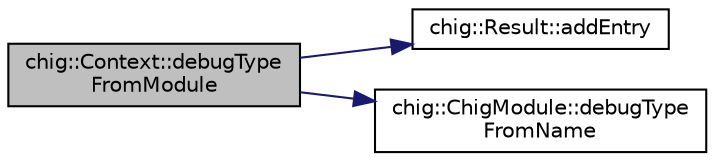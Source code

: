 digraph "chig::Context::debugTypeFromModule"
{
 // INTERACTIVE_SVG=YES
  edge [fontname="Helvetica",fontsize="10",labelfontname="Helvetica",labelfontsize="10"];
  node [fontname="Helvetica",fontsize="10",shape=record];
  rankdir="LR";
  Node12 [label="chig::Context::debugType\lFromModule",height=0.2,width=0.4,color="black", fillcolor="grey75", style="filled", fontcolor="black"];
  Node12 -> Node13 [color="midnightblue",fontsize="10",style="solid",fontname="Helvetica"];
  Node13 [label="chig::Result::addEntry",height=0.2,width=0.4,color="black", fillcolor="white", style="filled",URL="$structchig_1_1Result.html#aabb30a56760c3a817518912d9eabb491"];
  Node12 -> Node14 [color="midnightblue",fontsize="10",style="solid",fontname="Helvetica"];
  Node14 [label="chig::ChigModule::debugType\lFromName",height=0.2,width=0.4,color="black", fillcolor="white", style="filled",URL="$structchig_1_1ChigModule.html#a0ae28a670b5a2101b0846ae9c7628b71"];
}

